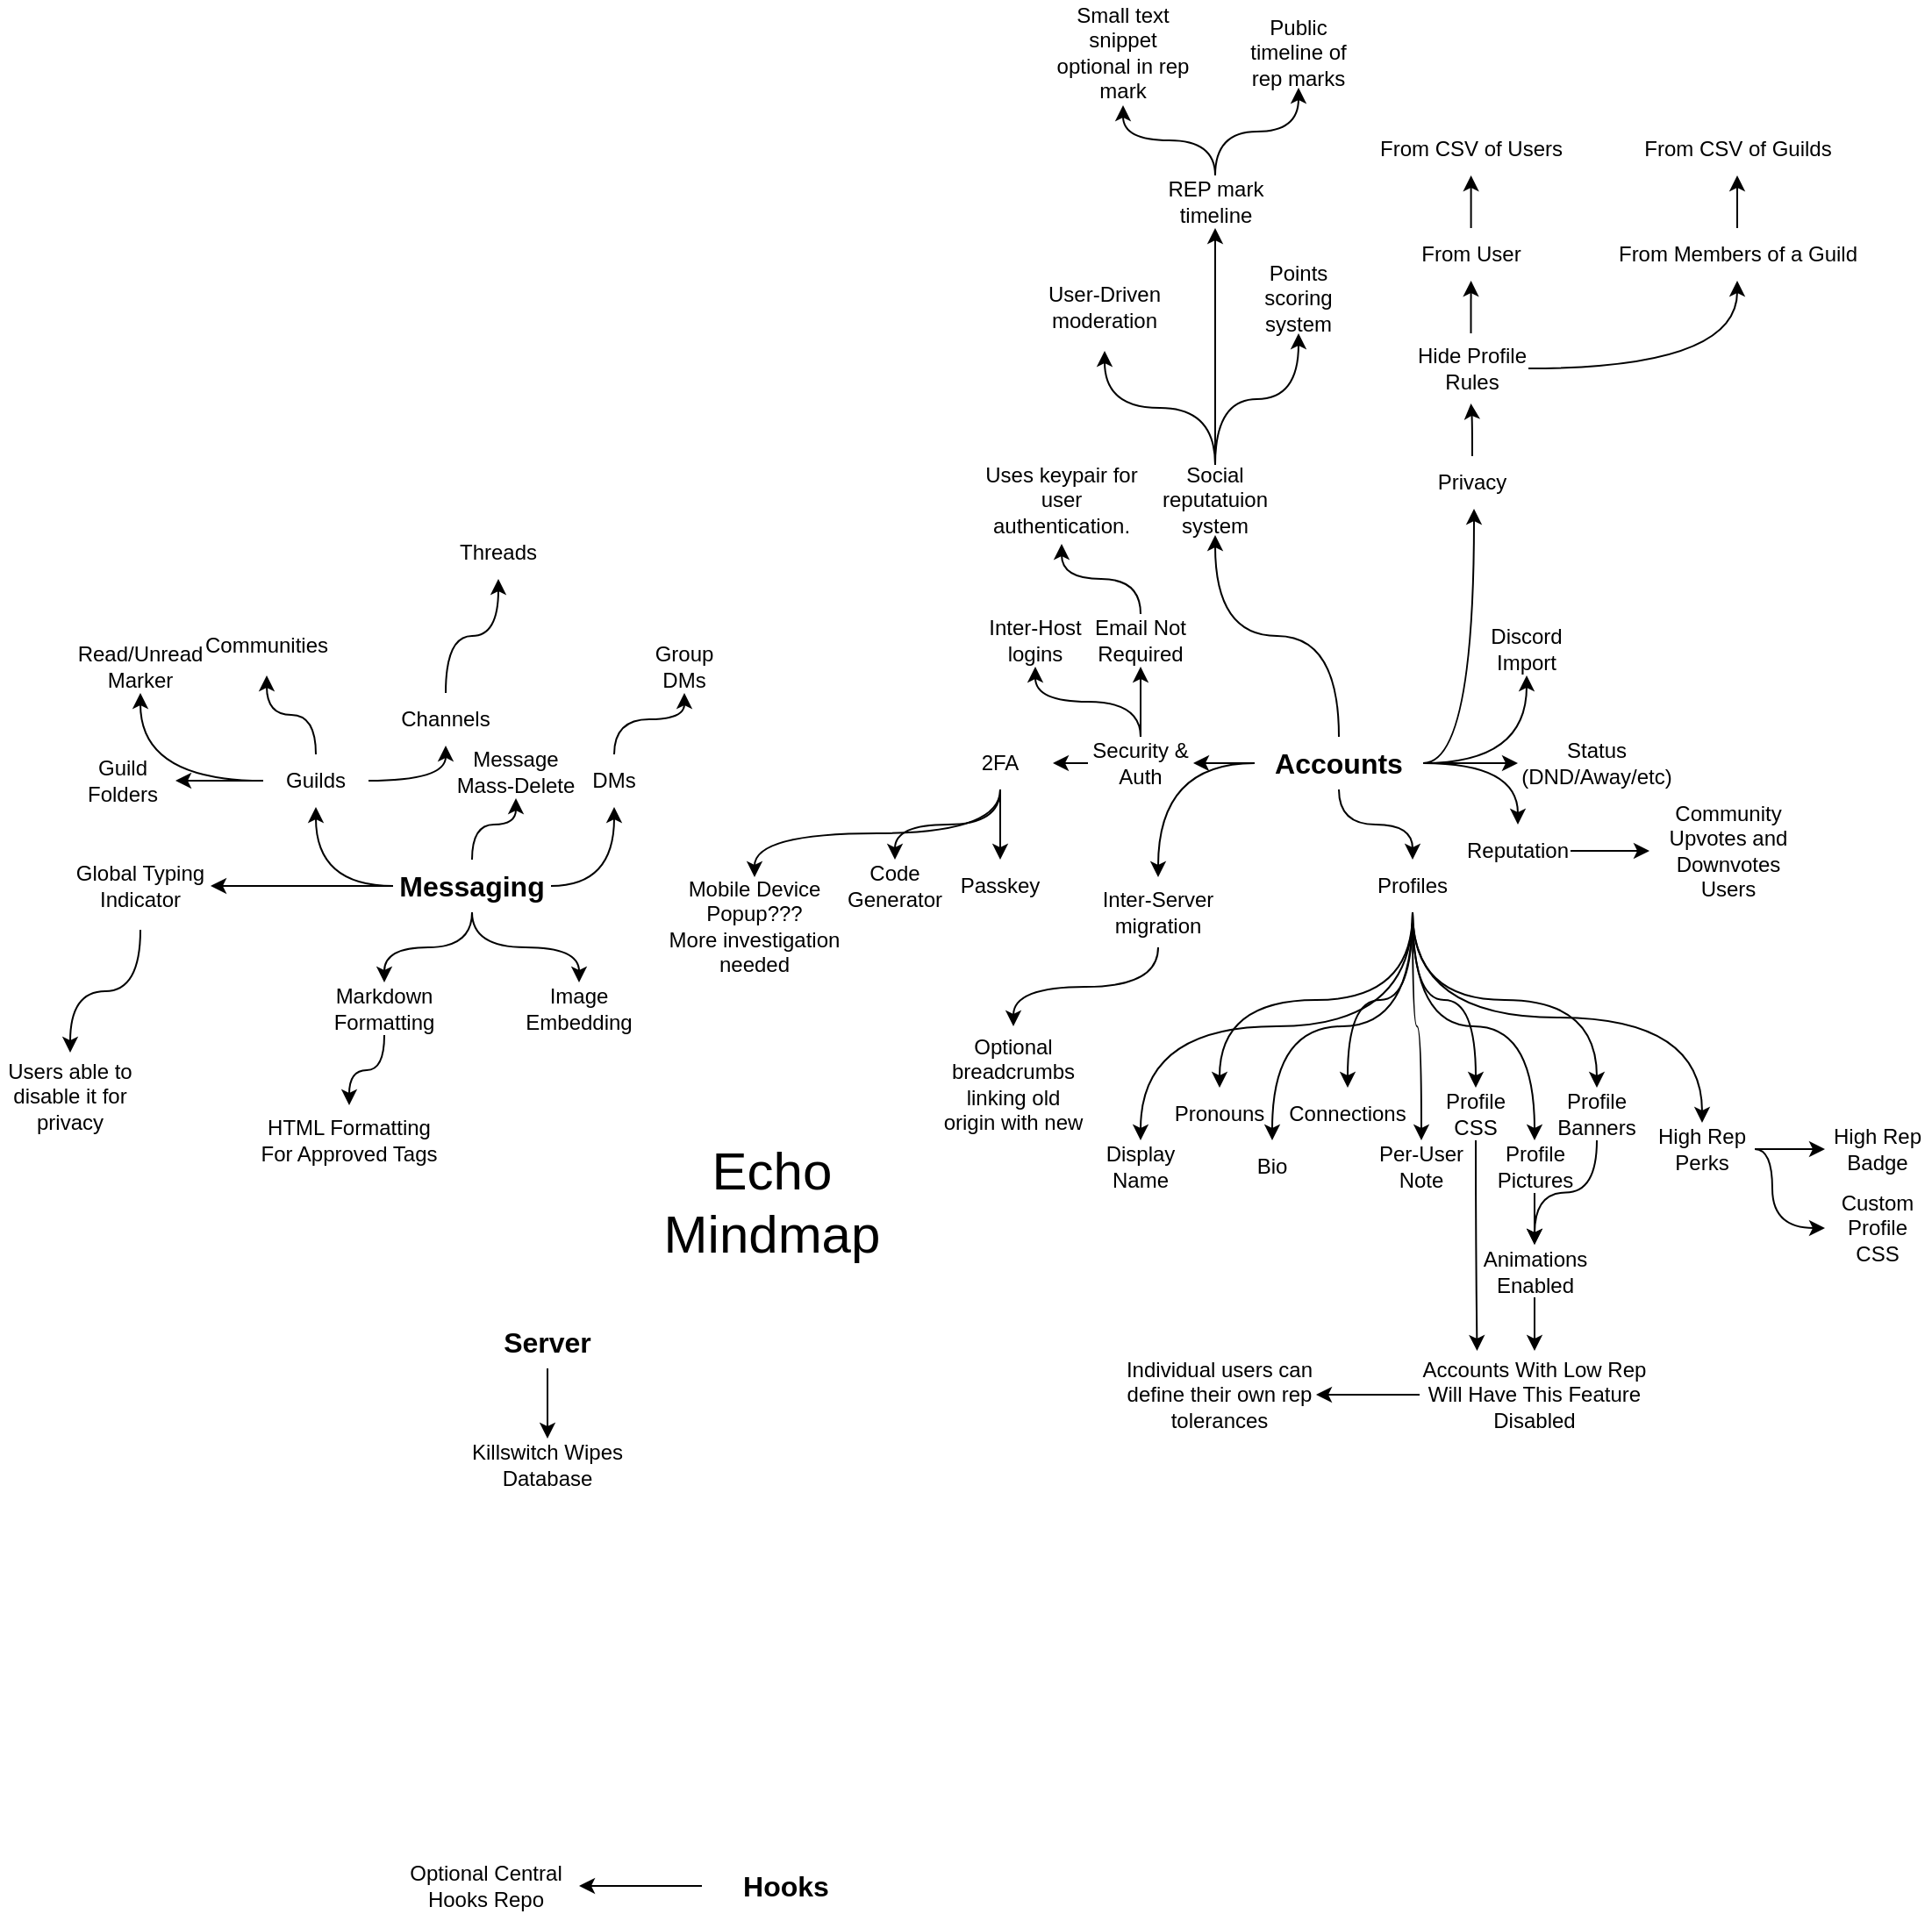 <mxfile version="27.0.9">
  <diagram name="Page-1" id="S7OwfqyslhEaKaafc7HS">
    <mxGraphModel dx="1042" dy="1795" grid="1" gridSize="10" guides="1" tooltips="1" connect="1" arrows="1" fold="1" page="1" pageScale="1" pageWidth="827" pageHeight="1169" math="0" shadow="0">
      <root>
        <mxCell id="0" />
        <mxCell id="1" parent="0" />
        <mxCell id="cCKECOhjynZBywvS4mbj-1" value="&lt;font style=&quot;font-size: 30px;&quot;&gt;Echo Mindmap&lt;/font&gt;" style="text;html=1;align=center;verticalAlign=middle;whiteSpace=wrap;rounded=0;" parent="1" vertex="1">
          <mxGeometry x="530" y="500" width="140" height="90" as="geometry" />
        </mxCell>
        <mxCell id="cCKECOhjynZBywvS4mbj-29" style="edgeStyle=orthogonalEdgeStyle;rounded=0;orthogonalLoop=1;jettySize=auto;html=1;curved=1;" parent="1" source="cCKECOhjynZBywvS4mbj-23" target="cCKECOhjynZBywvS4mbj-24" edge="1">
          <mxGeometry relative="1" as="geometry" />
        </mxCell>
        <mxCell id="cCKECOhjynZBywvS4mbj-30" style="edgeStyle=orthogonalEdgeStyle;rounded=0;orthogonalLoop=1;jettySize=auto;html=1;curved=1;" parent="1" source="cCKECOhjynZBywvS4mbj-23" target="cCKECOhjynZBywvS4mbj-25" edge="1">
          <mxGeometry relative="1" as="geometry" />
        </mxCell>
        <mxCell id="cCKECOhjynZBywvS4mbj-42" style="edgeStyle=orthogonalEdgeStyle;rounded=0;orthogonalLoop=1;jettySize=auto;html=1;curved=1;" parent="1" source="cCKECOhjynZBywvS4mbj-23" target="cCKECOhjynZBywvS4mbj-41" edge="1">
          <mxGeometry relative="1" as="geometry" />
        </mxCell>
        <mxCell id="cCKECOhjynZBywvS4mbj-53" style="edgeStyle=orthogonalEdgeStyle;rounded=0;orthogonalLoop=1;jettySize=auto;html=1;curved=1;" parent="1" source="cCKECOhjynZBywvS4mbj-23" target="cCKECOhjynZBywvS4mbj-52" edge="1">
          <mxGeometry relative="1" as="geometry" />
        </mxCell>
        <mxCell id="cCKECOhjynZBywvS4mbj-55" style="edgeStyle=orthogonalEdgeStyle;rounded=0;orthogonalLoop=1;jettySize=auto;html=1;curved=1;" parent="1" source="cCKECOhjynZBywvS4mbj-23" target="cCKECOhjynZBywvS4mbj-54" edge="1">
          <mxGeometry relative="1" as="geometry" />
        </mxCell>
        <mxCell id="cCKECOhjynZBywvS4mbj-57" style="edgeStyle=orthogonalEdgeStyle;rounded=0;orthogonalLoop=1;jettySize=auto;html=1;curved=1;" parent="1" source="cCKECOhjynZBywvS4mbj-23" target="cCKECOhjynZBywvS4mbj-56" edge="1">
          <mxGeometry relative="1" as="geometry" />
        </mxCell>
        <mxCell id="cCKECOhjynZBywvS4mbj-23" value="Messaging" style="text;html=1;align=center;verticalAlign=middle;whiteSpace=wrap;rounded=0;fontSize=16;fontStyle=1" parent="1" vertex="1">
          <mxGeometry x="384" y="350" width="90" height="30" as="geometry" />
        </mxCell>
        <mxCell id="cCKECOhjynZBywvS4mbj-47" style="edgeStyle=orthogonalEdgeStyle;rounded=0;orthogonalLoop=1;jettySize=auto;html=1;curved=1;" parent="1" source="cCKECOhjynZBywvS4mbj-24" target="cCKECOhjynZBywvS4mbj-38" edge="1">
          <mxGeometry relative="1" as="geometry" />
        </mxCell>
        <mxCell id="cCKECOhjynZBywvS4mbj-49" style="edgeStyle=orthogonalEdgeStyle;rounded=0;orthogonalLoop=1;jettySize=auto;html=1;curved=1;" parent="1" source="cCKECOhjynZBywvS4mbj-24" target="cCKECOhjynZBywvS4mbj-40" edge="1">
          <mxGeometry relative="1" as="geometry" />
        </mxCell>
        <mxCell id="cCKECOhjynZBywvS4mbj-50" style="edgeStyle=orthogonalEdgeStyle;rounded=0;orthogonalLoop=1;jettySize=auto;html=1;curved=1;" parent="1" source="cCKECOhjynZBywvS4mbj-24" target="cCKECOhjynZBywvS4mbj-35" edge="1">
          <mxGeometry relative="1" as="geometry" />
        </mxCell>
        <mxCell id="cCKECOhjynZBywvS4mbj-81" style="edgeStyle=orthogonalEdgeStyle;rounded=0;orthogonalLoop=1;jettySize=auto;html=1;curved=1;" parent="1" source="cCKECOhjynZBywvS4mbj-24" target="cCKECOhjynZBywvS4mbj-80" edge="1">
          <mxGeometry relative="1" as="geometry" />
        </mxCell>
        <mxCell id="cCKECOhjynZBywvS4mbj-24" value="Guilds" style="text;html=1;align=center;verticalAlign=middle;whiteSpace=wrap;rounded=0;" parent="1" vertex="1">
          <mxGeometry x="310" y="290" width="60" height="30" as="geometry" />
        </mxCell>
        <mxCell id="cCKECOhjynZBywvS4mbj-31" style="edgeStyle=orthogonalEdgeStyle;rounded=0;orthogonalLoop=1;jettySize=auto;html=1;curved=1;" parent="1" source="cCKECOhjynZBywvS4mbj-25" target="cCKECOhjynZBywvS4mbj-26" edge="1">
          <mxGeometry relative="1" as="geometry" />
        </mxCell>
        <mxCell id="cCKECOhjynZBywvS4mbj-25" value="DMs" style="text;html=1;align=center;verticalAlign=middle;whiteSpace=wrap;rounded=0;" parent="1" vertex="1">
          <mxGeometry x="480" y="290" width="60" height="30" as="geometry" />
        </mxCell>
        <mxCell id="cCKECOhjynZBywvS4mbj-26" value="Group DMs" style="text;html=1;align=center;verticalAlign=middle;whiteSpace=wrap;rounded=0;" parent="1" vertex="1">
          <mxGeometry x="520" y="225" width="60" height="30" as="geometry" />
        </mxCell>
        <mxCell id="cCKECOhjynZBywvS4mbj-62" style="edgeStyle=orthogonalEdgeStyle;rounded=0;orthogonalLoop=1;jettySize=auto;html=1;curved=1;exitX=0.5;exitY=1;exitDx=0;exitDy=0;" parent="1" source="cCKECOhjynZBywvS4mbj-34" target="cCKECOhjynZBywvS4mbj-61" edge="1">
          <mxGeometry relative="1" as="geometry" />
        </mxCell>
        <mxCell id="cCKECOhjynZBywvS4mbj-69" style="edgeStyle=orthogonalEdgeStyle;rounded=0;orthogonalLoop=1;jettySize=auto;html=1;curved=1;exitX=0.5;exitY=1;exitDx=0;exitDy=0;" parent="1" source="cCKECOhjynZBywvS4mbj-34" target="cCKECOhjynZBywvS4mbj-63" edge="1">
          <mxGeometry relative="1" as="geometry" />
        </mxCell>
        <mxCell id="cCKECOhjynZBywvS4mbj-70" style="edgeStyle=orthogonalEdgeStyle;rounded=0;orthogonalLoop=1;jettySize=auto;html=1;curved=1;exitX=0.5;exitY=1;exitDx=0;exitDy=0;" parent="1" source="cCKECOhjynZBywvS4mbj-34" target="cCKECOhjynZBywvS4mbj-36" edge="1">
          <mxGeometry relative="1" as="geometry" />
        </mxCell>
        <mxCell id="cCKECOhjynZBywvS4mbj-71" style="edgeStyle=orthogonalEdgeStyle;rounded=0;orthogonalLoop=1;jettySize=auto;html=1;strokeColor=default;curved=1;exitX=0.5;exitY=1;exitDx=0;exitDy=0;" parent="1" source="cCKECOhjynZBywvS4mbj-34" target="cCKECOhjynZBywvS4mbj-68" edge="1">
          <mxGeometry relative="1" as="geometry" />
        </mxCell>
        <mxCell id="cCKECOhjynZBywvS4mbj-73" style="edgeStyle=orthogonalEdgeStyle;rounded=0;orthogonalLoop=1;jettySize=auto;html=1;curved=1;exitX=0.5;exitY=1;exitDx=0;exitDy=0;" parent="1" source="cCKECOhjynZBywvS4mbj-34" target="cCKECOhjynZBywvS4mbj-67" edge="1">
          <mxGeometry relative="1" as="geometry" />
        </mxCell>
        <mxCell id="cCKECOhjynZBywvS4mbj-74" style="edgeStyle=orthogonalEdgeStyle;rounded=0;orthogonalLoop=1;jettySize=auto;html=1;curved=1;exitX=0.5;exitY=1;exitDx=0;exitDy=0;" parent="1" source="cCKECOhjynZBywvS4mbj-34" target="cCKECOhjynZBywvS4mbj-65" edge="1">
          <mxGeometry relative="1" as="geometry" />
        </mxCell>
        <mxCell id="cCKECOhjynZBywvS4mbj-75" style="edgeStyle=orthogonalEdgeStyle;rounded=0;orthogonalLoop=1;jettySize=auto;html=1;curved=1;exitX=0.5;exitY=1;exitDx=0;exitDy=0;" parent="1" source="cCKECOhjynZBywvS4mbj-34" target="cCKECOhjynZBywvS4mbj-66" edge="1">
          <mxGeometry relative="1" as="geometry" />
        </mxCell>
        <mxCell id="cCKECOhjynZBywvS4mbj-90" style="edgeStyle=orthogonalEdgeStyle;rounded=0;orthogonalLoop=1;jettySize=auto;html=1;curved=1;exitX=0.5;exitY=1;exitDx=0;exitDy=0;" parent="1" source="cCKECOhjynZBywvS4mbj-34" target="cCKECOhjynZBywvS4mbj-87" edge="1">
          <mxGeometry relative="1" as="geometry" />
        </mxCell>
        <mxCell id="cCKECOhjynZBywvS4mbj-103" style="edgeStyle=orthogonalEdgeStyle;rounded=0;orthogonalLoop=1;jettySize=auto;html=1;curved=1;exitX=0.5;exitY=1;exitDx=0;exitDy=0;" parent="1" source="cCKECOhjynZBywvS4mbj-34" target="cCKECOhjynZBywvS4mbj-102" edge="1">
          <mxGeometry relative="1" as="geometry" />
        </mxCell>
        <mxCell id="cCKECOhjynZBywvS4mbj-34" value="Profiles" style="text;html=1;align=center;verticalAlign=middle;whiteSpace=wrap;rounded=0;" parent="1" vertex="1">
          <mxGeometry x="935" y="350" width="60" height="30" as="geometry" />
        </mxCell>
        <mxCell id="cCKECOhjynZBywvS4mbj-35" value="Guild Folders" style="text;html=1;align=center;verticalAlign=middle;whiteSpace=wrap;rounded=0;" parent="1" vertex="1">
          <mxGeometry x="200" y="290" width="60" height="30" as="geometry" />
        </mxCell>
        <mxCell id="cCKECOhjynZBywvS4mbj-36" value="Connections" style="text;html=1;align=center;verticalAlign=middle;whiteSpace=wrap;rounded=0;" parent="1" vertex="1">
          <mxGeometry x="885" y="480" width="86" height="30" as="geometry" />
        </mxCell>
        <mxCell id="cCKECOhjynZBywvS4mbj-37" value="Discord Import" style="text;html=1;align=center;verticalAlign=middle;whiteSpace=wrap;rounded=0;" parent="1" vertex="1">
          <mxGeometry x="1000" y="215" width="60" height="30" as="geometry" />
        </mxCell>
        <mxCell id="cCKECOhjynZBywvS4mbj-48" value="" style="edgeStyle=orthogonalEdgeStyle;rounded=0;orthogonalLoop=1;jettySize=auto;html=1;curved=1;" parent="1" source="cCKECOhjynZBywvS4mbj-38" target="cCKECOhjynZBywvS4mbj-39" edge="1">
          <mxGeometry relative="1" as="geometry" />
        </mxCell>
        <mxCell id="cCKECOhjynZBywvS4mbj-38" value="Channels" style="text;html=1;align=center;verticalAlign=middle;whiteSpace=wrap;rounded=0;" parent="1" vertex="1">
          <mxGeometry x="384" y="255" width="60" height="30" as="geometry" />
        </mxCell>
        <mxCell id="cCKECOhjynZBywvS4mbj-39" value="Threads" style="text;html=1;align=center;verticalAlign=middle;whiteSpace=wrap;rounded=0;" parent="1" vertex="1">
          <mxGeometry x="414" y="160" width="60" height="30" as="geometry" />
        </mxCell>
        <mxCell id="cCKECOhjynZBywvS4mbj-40" value="Communities" style="text;html=1;align=center;verticalAlign=middle;whiteSpace=wrap;rounded=0;" parent="1" vertex="1">
          <mxGeometry x="274" y="210" width="76" height="35" as="geometry" />
        </mxCell>
        <mxCell id="cCKECOhjynZBywvS4mbj-44" value="" style="edgeStyle=orthogonalEdgeStyle;rounded=0;orthogonalLoop=1;jettySize=auto;html=1;curved=1;" parent="1" source="cCKECOhjynZBywvS4mbj-41" target="cCKECOhjynZBywvS4mbj-43" edge="1">
          <mxGeometry relative="1" as="geometry" />
        </mxCell>
        <mxCell id="cCKECOhjynZBywvS4mbj-41" value="Global Typing Indicator" style="text;html=1;align=center;verticalAlign=middle;whiteSpace=wrap;rounded=0;" parent="1" vertex="1">
          <mxGeometry x="200" y="340" width="80" height="50" as="geometry" />
        </mxCell>
        <mxCell id="cCKECOhjynZBywvS4mbj-43" value="Users able to disable it for privacy" style="text;html=1;align=center;verticalAlign=middle;whiteSpace=wrap;rounded=0;" parent="1" vertex="1">
          <mxGeometry x="160" y="460" width="80" height="50" as="geometry" />
        </mxCell>
        <mxCell id="cCKECOhjynZBywvS4mbj-52" value="Message Mass-Delete" style="text;html=1;align=center;verticalAlign=middle;whiteSpace=wrap;rounded=0;" parent="1" vertex="1">
          <mxGeometry x="414" y="285" width="80" height="30" as="geometry" />
        </mxCell>
        <mxCell id="wbQXKGpKG1Xpryvx8BM4-3" value="" style="edgeStyle=orthogonalEdgeStyle;rounded=0;orthogonalLoop=1;jettySize=auto;html=1;curved=1;" parent="1" source="cCKECOhjynZBywvS4mbj-54" target="wbQXKGpKG1Xpryvx8BM4-2" edge="1">
          <mxGeometry relative="1" as="geometry" />
        </mxCell>
        <mxCell id="cCKECOhjynZBywvS4mbj-54" value="Markdown Formatting" style="text;html=1;align=center;verticalAlign=middle;whiteSpace=wrap;rounded=0;" parent="1" vertex="1">
          <mxGeometry x="344" y="420" width="70" height="30" as="geometry" />
        </mxCell>
        <mxCell id="cCKECOhjynZBywvS4mbj-56" value="Image Embedding" style="text;html=1;align=center;verticalAlign=middle;whiteSpace=wrap;rounded=0;" parent="1" vertex="1">
          <mxGeometry x="460" y="420" width="60" height="30" as="geometry" />
        </mxCell>
        <mxCell id="cCKECOhjynZBywvS4mbj-59" style="edgeStyle=orthogonalEdgeStyle;rounded=0;orthogonalLoop=1;jettySize=auto;html=1;curved=1;" parent="1" source="cCKECOhjynZBywvS4mbj-58" target="cCKECOhjynZBywvS4mbj-37" edge="1">
          <mxGeometry relative="1" as="geometry" />
        </mxCell>
        <mxCell id="cCKECOhjynZBywvS4mbj-60" style="edgeStyle=orthogonalEdgeStyle;rounded=0;orthogonalLoop=1;jettySize=auto;html=1;curved=1;" parent="1" source="cCKECOhjynZBywvS4mbj-58" target="cCKECOhjynZBywvS4mbj-34" edge="1">
          <mxGeometry relative="1" as="geometry" />
        </mxCell>
        <mxCell id="cCKECOhjynZBywvS4mbj-79" value="" style="edgeStyle=orthogonalEdgeStyle;rounded=0;orthogonalLoop=1;jettySize=auto;html=1;curved=1;" parent="1" source="cCKECOhjynZBywvS4mbj-58" target="cCKECOhjynZBywvS4mbj-64" edge="1">
          <mxGeometry relative="1" as="geometry" />
        </mxCell>
        <mxCell id="cCKECOhjynZBywvS4mbj-93" style="edgeStyle=orthogonalEdgeStyle;rounded=0;orthogonalLoop=1;jettySize=auto;html=1;curved=1;" parent="1" source="cCKECOhjynZBywvS4mbj-58" target="cCKECOhjynZBywvS4mbj-83" edge="1">
          <mxGeometry relative="1" as="geometry" />
        </mxCell>
        <mxCell id="cCKECOhjynZBywvS4mbj-116" style="edgeStyle=orthogonalEdgeStyle;rounded=0;orthogonalLoop=1;jettySize=auto;html=1;curved=1;" parent="1" source="cCKECOhjynZBywvS4mbj-58" target="cCKECOhjynZBywvS4mbj-89" edge="1">
          <mxGeometry relative="1" as="geometry" />
        </mxCell>
        <mxCell id="cCKECOhjynZBywvS4mbj-117" style="edgeStyle=orthogonalEdgeStyle;rounded=0;orthogonalLoop=1;jettySize=auto;html=1;curved=1;" parent="1" source="cCKECOhjynZBywvS4mbj-58" target="cCKECOhjynZBywvS4mbj-114" edge="1">
          <mxGeometry relative="1" as="geometry" />
        </mxCell>
        <mxCell id="cCKECOhjynZBywvS4mbj-118" style="edgeStyle=orthogonalEdgeStyle;rounded=0;orthogonalLoop=1;jettySize=auto;html=1;curved=1;exitX=1;exitY=0.5;exitDx=0;exitDy=0;" parent="1" source="cCKECOhjynZBywvS4mbj-58" target="cCKECOhjynZBywvS4mbj-115" edge="1">
          <mxGeometry relative="1" as="geometry">
            <Array as="points">
              <mxPoint x="1000" y="295" />
            </Array>
          </mxGeometry>
        </mxCell>
        <mxCell id="3jOnJADhadLVjRBI3uCC-13" style="edgeStyle=orthogonalEdgeStyle;rounded=0;orthogonalLoop=1;jettySize=auto;html=1;curved=1;" parent="1" source="cCKECOhjynZBywvS4mbj-58" target="3jOnJADhadLVjRBI3uCC-12" edge="1">
          <mxGeometry relative="1" as="geometry" />
        </mxCell>
        <mxCell id="cCKECOhjynZBywvS4mbj-58" value="Accounts" style="text;html=1;align=center;verticalAlign=middle;whiteSpace=wrap;rounded=0;fontSize=16;fontStyle=1" parent="1" vertex="1">
          <mxGeometry x="875" y="280" width="96" height="30" as="geometry" />
        </mxCell>
        <mxCell id="cCKECOhjynZBywvS4mbj-61" value="Pronouns" style="text;html=1;align=center;verticalAlign=middle;whiteSpace=wrap;rounded=0;" parent="1" vertex="1">
          <mxGeometry x="825" y="480" width="60" height="30" as="geometry" />
        </mxCell>
        <mxCell id="cCKECOhjynZBywvS4mbj-63" value="Bio" style="text;html=1;align=center;verticalAlign=middle;whiteSpace=wrap;rounded=0;" parent="1" vertex="1">
          <mxGeometry x="860" y="510" width="50" height="30" as="geometry" />
        </mxCell>
        <mxCell id="cCKECOhjynZBywvS4mbj-64" value="Status (DND/Away/etc)" style="text;html=1;align=center;verticalAlign=middle;whiteSpace=wrap;rounded=0;" parent="1" vertex="1">
          <mxGeometry x="1025" y="280" width="90" height="30" as="geometry" />
        </mxCell>
        <mxCell id="cCKECOhjynZBywvS4mbj-96" style="edgeStyle=orthogonalEdgeStyle;rounded=0;orthogonalLoop=1;jettySize=auto;html=1;curved=1;entryX=0.25;entryY=0;entryDx=0;entryDy=0;" parent="1" source="cCKECOhjynZBywvS4mbj-65" target="cCKECOhjynZBywvS4mbj-95" edge="1">
          <mxGeometry relative="1" as="geometry" />
        </mxCell>
        <mxCell id="cCKECOhjynZBywvS4mbj-65" value="Profile CSS" style="text;html=1;align=center;verticalAlign=middle;whiteSpace=wrap;rounded=0;" parent="1" vertex="1">
          <mxGeometry x="971" y="480" width="60" height="30" as="geometry" />
        </mxCell>
        <mxCell id="cCKECOhjynZBywvS4mbj-100" style="edgeStyle=orthogonalEdgeStyle;rounded=0;orthogonalLoop=1;jettySize=auto;html=1;curved=1;" parent="1" source="cCKECOhjynZBywvS4mbj-66" target="cCKECOhjynZBywvS4mbj-97" edge="1">
          <mxGeometry relative="1" as="geometry" />
        </mxCell>
        <mxCell id="cCKECOhjynZBywvS4mbj-66" value="Profile Banners" style="text;html=1;align=center;verticalAlign=middle;whiteSpace=wrap;rounded=0;" parent="1" vertex="1">
          <mxGeometry x="1040" y="480" width="60" height="30" as="geometry" />
        </mxCell>
        <mxCell id="cCKECOhjynZBywvS4mbj-98" style="edgeStyle=orthogonalEdgeStyle;rounded=0;orthogonalLoop=1;jettySize=auto;html=1;curved=1;" parent="1" source="cCKECOhjynZBywvS4mbj-67" target="cCKECOhjynZBywvS4mbj-97" edge="1">
          <mxGeometry relative="1" as="geometry" />
        </mxCell>
        <mxCell id="cCKECOhjynZBywvS4mbj-67" value="Profile Pictures" style="text;html=1;align=center;verticalAlign=middle;whiteSpace=wrap;rounded=0;" parent="1" vertex="1">
          <mxGeometry x="1004.5" y="510" width="60" height="30" as="geometry" />
        </mxCell>
        <mxCell id="cCKECOhjynZBywvS4mbj-68" value="Per-User Note" style="text;html=1;align=center;verticalAlign=middle;whiteSpace=wrap;rounded=0;" parent="1" vertex="1">
          <mxGeometry x="940" y="510" width="60" height="30" as="geometry" />
        </mxCell>
        <mxCell id="cCKECOhjynZBywvS4mbj-80" value="Read/Unread Marker" style="text;html=1;align=center;verticalAlign=middle;whiteSpace=wrap;rounded=0;" parent="1" vertex="1">
          <mxGeometry x="210" y="225" width="60" height="30" as="geometry" />
        </mxCell>
        <mxCell id="cCKECOhjynZBywvS4mbj-82" value="Community Upvotes and Downvotes Users" style="text;html=1;align=center;verticalAlign=middle;whiteSpace=wrap;rounded=0;" parent="1" vertex="1">
          <mxGeometry x="1100" y="315" width="90" height="60" as="geometry" />
        </mxCell>
        <mxCell id="cCKECOhjynZBywvS4mbj-94" style="edgeStyle=orthogonalEdgeStyle;rounded=0;orthogonalLoop=1;jettySize=auto;html=1;curved=1;" parent="1" source="cCKECOhjynZBywvS4mbj-83" target="cCKECOhjynZBywvS4mbj-82" edge="1">
          <mxGeometry relative="1" as="geometry" />
        </mxCell>
        <mxCell id="cCKECOhjynZBywvS4mbj-83" value="Reputation" style="text;html=1;align=center;verticalAlign=middle;whiteSpace=wrap;rounded=0;" parent="1" vertex="1">
          <mxGeometry x="995" y="330" width="60" height="30" as="geometry" />
        </mxCell>
        <mxCell id="cCKECOhjynZBywvS4mbj-84" value="Passkey" style="text;html=1;align=center;verticalAlign=middle;whiteSpace=wrap;rounded=0;" parent="1" vertex="1">
          <mxGeometry x="700" y="350" width="60" height="30" as="geometry" />
        </mxCell>
        <mxCell id="cCKECOhjynZBywvS4mbj-85" value="Code Generator" style="text;html=1;align=center;verticalAlign=middle;whiteSpace=wrap;rounded=0;" parent="1" vertex="1">
          <mxGeometry x="640" y="350" width="60" height="30" as="geometry" />
        </mxCell>
        <mxCell id="cCKECOhjynZBywvS4mbj-91" style="edgeStyle=orthogonalEdgeStyle;rounded=0;orthogonalLoop=1;jettySize=auto;html=1;curved=1;" parent="1" source="cCKECOhjynZBywvS4mbj-86" target="cCKECOhjynZBywvS4mbj-85" edge="1">
          <mxGeometry relative="1" as="geometry" />
        </mxCell>
        <mxCell id="cCKECOhjynZBywvS4mbj-92" style="edgeStyle=orthogonalEdgeStyle;rounded=0;orthogonalLoop=1;jettySize=auto;html=1;curved=1;" parent="1" source="cCKECOhjynZBywvS4mbj-86" target="cCKECOhjynZBywvS4mbj-84" edge="1">
          <mxGeometry relative="1" as="geometry" />
        </mxCell>
        <mxCell id="lBb4UWEkdVM-ROISVBTY-2" style="edgeStyle=orthogonalEdgeStyle;rounded=0;orthogonalLoop=1;jettySize=auto;html=1;curved=1;exitX=0.5;exitY=1;exitDx=0;exitDy=0;" parent="1" source="cCKECOhjynZBywvS4mbj-86" target="lBb4UWEkdVM-ROISVBTY-1" edge="1">
          <mxGeometry relative="1" as="geometry" />
        </mxCell>
        <mxCell id="cCKECOhjynZBywvS4mbj-86" value="2FA" style="text;html=1;align=center;verticalAlign=middle;whiteSpace=wrap;rounded=0;" parent="1" vertex="1">
          <mxGeometry x="700" y="280" width="60" height="30" as="geometry" />
        </mxCell>
        <mxCell id="cCKECOhjynZBywvS4mbj-87" value="Display Name" style="text;html=1;align=center;verticalAlign=middle;whiteSpace=wrap;rounded=0;" parent="1" vertex="1">
          <mxGeometry x="780" y="510" width="60" height="30" as="geometry" />
        </mxCell>
        <mxCell id="aAWIrtA_UfFcJKhFcBHo-2" style="edgeStyle=orthogonalEdgeStyle;rounded=0;orthogonalLoop=1;jettySize=auto;html=1;curved=1;" parent="1" source="cCKECOhjynZBywvS4mbj-88" target="aAWIrtA_UfFcJKhFcBHo-1" edge="1">
          <mxGeometry relative="1" as="geometry" />
        </mxCell>
        <mxCell id="cCKECOhjynZBywvS4mbj-88" value="Email Not&lt;div&gt;Required&lt;/div&gt;" style="text;html=1;align=center;verticalAlign=middle;whiteSpace=wrap;rounded=0;" parent="1" vertex="1">
          <mxGeometry x="780" y="210" width="60" height="30" as="geometry" />
        </mxCell>
        <mxCell id="cCKECOhjynZBywvS4mbj-110" value="" style="edgeStyle=orthogonalEdgeStyle;rounded=0;orthogonalLoop=1;jettySize=auto;html=1;curved=1;" parent="1" source="cCKECOhjynZBywvS4mbj-89" target="cCKECOhjynZBywvS4mbj-88" edge="1">
          <mxGeometry relative="1" as="geometry" />
        </mxCell>
        <mxCell id="cCKECOhjynZBywvS4mbj-111" style="edgeStyle=orthogonalEdgeStyle;rounded=0;orthogonalLoop=1;jettySize=auto;html=1;curved=1;" parent="1" source="cCKECOhjynZBywvS4mbj-89" target="cCKECOhjynZBywvS4mbj-86" edge="1">
          <mxGeometry relative="1" as="geometry" />
        </mxCell>
        <mxCell id="6vi2f0P-OOcmaFmLqezp-2" style="edgeStyle=orthogonalEdgeStyle;rounded=0;orthogonalLoop=1;jettySize=auto;html=1;curved=1;" parent="1" source="cCKECOhjynZBywvS4mbj-89" target="6vi2f0P-OOcmaFmLqezp-1" edge="1">
          <mxGeometry relative="1" as="geometry" />
        </mxCell>
        <mxCell id="cCKECOhjynZBywvS4mbj-89" value="Security &amp;amp; Auth" style="text;html=1;align=center;verticalAlign=middle;whiteSpace=wrap;rounded=0;" parent="1" vertex="1">
          <mxGeometry x="780" y="280" width="60" height="30" as="geometry" />
        </mxCell>
        <mxCell id="3jOnJADhadLVjRBI3uCC-17" value="" style="edgeStyle=orthogonalEdgeStyle;rounded=0;orthogonalLoop=1;jettySize=auto;html=1;curved=1;" parent="1" source="cCKECOhjynZBywvS4mbj-95" target="3jOnJADhadLVjRBI3uCC-16" edge="1">
          <mxGeometry relative="1" as="geometry" />
        </mxCell>
        <mxCell id="cCKECOhjynZBywvS4mbj-95" value="Accounts With Low Rep Will Have This Feature Disabled" style="text;html=1;align=center;verticalAlign=middle;whiteSpace=wrap;rounded=0;" parent="1" vertex="1">
          <mxGeometry x="969" y="630" width="131" height="50" as="geometry" />
        </mxCell>
        <mxCell id="cCKECOhjynZBywvS4mbj-99" value="" style="edgeStyle=orthogonalEdgeStyle;rounded=0;orthogonalLoop=1;jettySize=auto;html=1;curved=1;" parent="1" source="cCKECOhjynZBywvS4mbj-97" target="cCKECOhjynZBywvS4mbj-95" edge="1">
          <mxGeometry relative="1" as="geometry" />
        </mxCell>
        <mxCell id="cCKECOhjynZBywvS4mbj-97" value="Animations Enabled" style="text;html=1;align=center;verticalAlign=middle;whiteSpace=wrap;rounded=0;" parent="1" vertex="1">
          <mxGeometry x="1004.5" y="569.5" width="60" height="30" as="geometry" />
        </mxCell>
        <mxCell id="cCKECOhjynZBywvS4mbj-108" style="edgeStyle=orthogonalEdgeStyle;rounded=0;orthogonalLoop=1;jettySize=auto;html=1;curved=1;entryX=0;entryY=0.5;entryDx=0;entryDy=0;" parent="1" source="cCKECOhjynZBywvS4mbj-102" target="cCKECOhjynZBywvS4mbj-106" edge="1">
          <mxGeometry relative="1" as="geometry">
            <Array as="points">
              <mxPoint x="1190" y="515" />
              <mxPoint x="1190" y="515" />
            </Array>
          </mxGeometry>
        </mxCell>
        <mxCell id="cCKECOhjynZBywvS4mbj-109" style="edgeStyle=orthogonalEdgeStyle;rounded=0;orthogonalLoop=1;jettySize=auto;html=1;curved=1;entryX=0;entryY=0.5;entryDx=0;entryDy=0;" parent="1" source="cCKECOhjynZBywvS4mbj-102" target="cCKECOhjynZBywvS4mbj-107" edge="1">
          <mxGeometry relative="1" as="geometry">
            <Array as="points">
              <mxPoint x="1170" y="515" />
              <mxPoint x="1170" y="560" />
            </Array>
          </mxGeometry>
        </mxCell>
        <mxCell id="cCKECOhjynZBywvS4mbj-102" value="High Rep Perks" style="text;html=1;align=center;verticalAlign=middle;whiteSpace=wrap;rounded=0;" parent="1" vertex="1">
          <mxGeometry x="1100" y="500" width="60" height="30" as="geometry" />
        </mxCell>
        <mxCell id="cCKECOhjynZBywvS4mbj-106" value="High Rep Badge" style="text;html=1;align=center;verticalAlign=middle;whiteSpace=wrap;rounded=0;" parent="1" vertex="1">
          <mxGeometry x="1200" y="500" width="60" height="30" as="geometry" />
        </mxCell>
        <mxCell id="cCKECOhjynZBywvS4mbj-107" value="Custom Profile CSS" style="text;html=1;align=center;verticalAlign=middle;whiteSpace=wrap;rounded=0;" parent="1" vertex="1">
          <mxGeometry x="1200" y="540" width="60" height="40" as="geometry" />
        </mxCell>
        <mxCell id="cCKECOhjynZBywvS4mbj-121" value="" style="edgeStyle=orthogonalEdgeStyle;rounded=0;orthogonalLoop=1;jettySize=auto;html=1;curved=1;" parent="1" source="cCKECOhjynZBywvS4mbj-112" target="cCKECOhjynZBywvS4mbj-119" edge="1">
          <mxGeometry relative="1" as="geometry" />
        </mxCell>
        <mxCell id="cCKECOhjynZBywvS4mbj-126" style="edgeStyle=orthogonalEdgeStyle;rounded=0;orthogonalLoop=1;jettySize=auto;html=1;curved=1;" parent="1" source="cCKECOhjynZBywvS4mbj-112" target="cCKECOhjynZBywvS4mbj-124" edge="1">
          <mxGeometry relative="1" as="geometry" />
        </mxCell>
        <mxCell id="cCKECOhjynZBywvS4mbj-112" value="Hide Profile Rules" style="text;html=1;align=center;verticalAlign=middle;whiteSpace=wrap;rounded=0;" parent="1" vertex="1">
          <mxGeometry x="965.5" y="50" width="65.5" height="40" as="geometry" />
        </mxCell>
        <mxCell id="3jOnJADhadLVjRBI3uCC-2" style="edgeStyle=orthogonalEdgeStyle;rounded=0;orthogonalLoop=1;jettySize=auto;html=1;curved=1;" parent="1" source="cCKECOhjynZBywvS4mbj-114" target="3jOnJADhadLVjRBI3uCC-1" edge="1">
          <mxGeometry relative="1" as="geometry" />
        </mxCell>
        <mxCell id="3jOnJADhadLVjRBI3uCC-6" style="edgeStyle=orthogonalEdgeStyle;rounded=0;orthogonalLoop=1;jettySize=auto;html=1;curved=1;" parent="1" source="cCKECOhjynZBywvS4mbj-114" target="3jOnJADhadLVjRBI3uCC-4" edge="1">
          <mxGeometry relative="1" as="geometry" />
        </mxCell>
        <mxCell id="3jOnJADhadLVjRBI3uCC-7" style="edgeStyle=orthogonalEdgeStyle;rounded=0;orthogonalLoop=1;jettySize=auto;html=1;curved=1;" parent="1" source="cCKECOhjynZBywvS4mbj-114" target="3jOnJADhadLVjRBI3uCC-3" edge="1">
          <mxGeometry relative="1" as="geometry" />
        </mxCell>
        <mxCell id="cCKECOhjynZBywvS4mbj-114" value="Social reputatuion&lt;div&gt;system&lt;/div&gt;" style="text;html=1;align=center;verticalAlign=middle;whiteSpace=wrap;rounded=0;" parent="1" vertex="1">
          <mxGeometry x="820" y="125" width="65" height="40" as="geometry" />
        </mxCell>
        <mxCell id="cCKECOhjynZBywvS4mbj-120" value="" style="edgeStyle=orthogonalEdgeStyle;rounded=0;orthogonalLoop=1;jettySize=auto;html=1;curved=1;" parent="1" source="cCKECOhjynZBywvS4mbj-115" target="cCKECOhjynZBywvS4mbj-112" edge="1">
          <mxGeometry relative="1" as="geometry" />
        </mxCell>
        <mxCell id="cCKECOhjynZBywvS4mbj-115" value="Privacy" style="text;html=1;align=center;verticalAlign=middle;whiteSpace=wrap;rounded=0;" parent="1" vertex="1">
          <mxGeometry x="969" y="120" width="60" height="30" as="geometry" />
        </mxCell>
        <mxCell id="cCKECOhjynZBywvS4mbj-123" value="" style="edgeStyle=orthogonalEdgeStyle;rounded=0;orthogonalLoop=1;jettySize=auto;html=1;curved=1;" parent="1" source="cCKECOhjynZBywvS4mbj-119" target="cCKECOhjynZBywvS4mbj-122" edge="1">
          <mxGeometry relative="1" as="geometry" />
        </mxCell>
        <mxCell id="cCKECOhjynZBywvS4mbj-119" value="From User" style="text;html=1;align=center;verticalAlign=middle;resizable=0;points=[];autosize=1;strokeColor=none;fillColor=none;" parent="1" vertex="1">
          <mxGeometry x="958.25" y="-10" width="80" height="30" as="geometry" />
        </mxCell>
        <mxCell id="cCKECOhjynZBywvS4mbj-122" value="From CSV of Users" style="text;html=1;align=center;verticalAlign=middle;resizable=0;points=[];autosize=1;strokeColor=none;fillColor=none;" parent="1" vertex="1">
          <mxGeometry x="933.25" y="-70" width="130" height="30" as="geometry" />
        </mxCell>
        <mxCell id="cCKECOhjynZBywvS4mbj-128" value="" style="edgeStyle=orthogonalEdgeStyle;rounded=0;orthogonalLoop=1;jettySize=auto;html=1;" parent="1" source="cCKECOhjynZBywvS4mbj-124" target="cCKECOhjynZBywvS4mbj-127" edge="1">
          <mxGeometry relative="1" as="geometry" />
        </mxCell>
        <mxCell id="cCKECOhjynZBywvS4mbj-124" value="From Members of a Guild" style="text;html=1;align=center;verticalAlign=middle;resizable=0;points=[];autosize=1;strokeColor=none;fillColor=none;" parent="1" vertex="1">
          <mxGeometry x="1070" y="-10" width="160" height="30" as="geometry" />
        </mxCell>
        <mxCell id="cCKECOhjynZBywvS4mbj-127" value="From CSV of Guilds" style="text;html=1;align=center;verticalAlign=middle;resizable=0;points=[];autosize=1;strokeColor=none;fillColor=none;" parent="1" vertex="1">
          <mxGeometry x="1085" y="-70" width="130" height="30" as="geometry" />
        </mxCell>
        <mxCell id="cCKECOhjynZBywvS4mbj-131" value="" style="edgeStyle=orthogonalEdgeStyle;rounded=0;orthogonalLoop=1;jettySize=auto;html=1;curved=1;" parent="1" source="cCKECOhjynZBywvS4mbj-129" target="cCKECOhjynZBywvS4mbj-130" edge="1">
          <mxGeometry relative="1" as="geometry" />
        </mxCell>
        <mxCell id="cCKECOhjynZBywvS4mbj-129" value="Server" style="text;html=1;align=center;verticalAlign=middle;whiteSpace=wrap;rounded=0;fontSize=16;fontStyle=1" parent="1" vertex="1">
          <mxGeometry x="424" y="610" width="96" height="30" as="geometry" />
        </mxCell>
        <mxCell id="cCKECOhjynZBywvS4mbj-130" value="Killswitch Wipes Database" style="text;html=1;align=center;verticalAlign=middle;whiteSpace=wrap;rounded=0;" parent="1" vertex="1">
          <mxGeometry x="419" y="680" width="106" height="30" as="geometry" />
        </mxCell>
        <mxCell id="lBb4UWEkdVM-ROISVBTY-1" value="Mobile Device Popup???&lt;br&gt;More investigation needed" style="text;html=1;align=center;verticalAlign=middle;whiteSpace=wrap;rounded=0;" parent="1" vertex="1">
          <mxGeometry x="540" y="360" width="100" height="55" as="geometry" />
        </mxCell>
        <mxCell id="6vi2f0P-OOcmaFmLqezp-1" value="Inter-Host logins" style="text;html=1;align=center;verticalAlign=middle;whiteSpace=wrap;rounded=0;" parent="1" vertex="1">
          <mxGeometry x="720" y="210" width="60" height="30" as="geometry" />
        </mxCell>
        <mxCell id="aAWIrtA_UfFcJKhFcBHo-1" value="Uses keypair for user authentication." style="text;html=1;align=center;verticalAlign=middle;whiteSpace=wrap;rounded=0;" parent="1" vertex="1">
          <mxGeometry x="720" y="120" width="90" height="50" as="geometry" />
        </mxCell>
        <mxCell id="3jOnJADhadLVjRBI3uCC-1" value="Points scoring system" style="text;html=1;align=center;verticalAlign=middle;whiteSpace=wrap;rounded=0;" parent="1" vertex="1">
          <mxGeometry x="865" y="10" width="70" height="40" as="geometry" />
        </mxCell>
        <mxCell id="3jOnJADhadLVjRBI3uCC-3" value="User-Driven moderation" style="text;html=1;align=center;verticalAlign=middle;whiteSpace=wrap;rounded=0;" parent="1" vertex="1">
          <mxGeometry x="752" y="10" width="75" height="50" as="geometry" />
        </mxCell>
        <mxCell id="3jOnJADhadLVjRBI3uCC-9" value="" style="edgeStyle=orthogonalEdgeStyle;rounded=0;orthogonalLoop=1;jettySize=auto;html=1;curved=1;" parent="1" source="3jOnJADhadLVjRBI3uCC-4" target="3jOnJADhadLVjRBI3uCC-8" edge="1">
          <mxGeometry relative="1" as="geometry" />
        </mxCell>
        <mxCell id="3jOnJADhadLVjRBI3uCC-11" style="edgeStyle=orthogonalEdgeStyle;rounded=0;orthogonalLoop=1;jettySize=auto;html=1;curved=1;" parent="1" source="3jOnJADhadLVjRBI3uCC-4" target="3jOnJADhadLVjRBI3uCC-10" edge="1">
          <mxGeometry relative="1" as="geometry" />
        </mxCell>
        <mxCell id="3jOnJADhadLVjRBI3uCC-4" value="REP mark timeline" style="text;html=1;align=center;verticalAlign=middle;whiteSpace=wrap;rounded=0;" parent="1" vertex="1">
          <mxGeometry x="822.5" y="-40" width="60" height="30" as="geometry" />
        </mxCell>
        <mxCell id="3jOnJADhadLVjRBI3uCC-8" value="Public timeline of rep marks" style="text;html=1;align=center;verticalAlign=middle;whiteSpace=wrap;rounded=0;" parent="1" vertex="1">
          <mxGeometry x="870" y="-130" width="60" height="40" as="geometry" />
        </mxCell>
        <mxCell id="3jOnJADhadLVjRBI3uCC-10" value="Small text snippet optional in rep mark" style="text;html=1;align=center;verticalAlign=middle;whiteSpace=wrap;rounded=0;" parent="1" vertex="1">
          <mxGeometry x="760" y="-140" width="80" height="60" as="geometry" />
        </mxCell>
        <mxCell id="3jOnJADhadLVjRBI3uCC-15" style="edgeStyle=orthogonalEdgeStyle;rounded=0;orthogonalLoop=1;jettySize=auto;html=1;curved=1;" parent="1" source="3jOnJADhadLVjRBI3uCC-12" target="3jOnJADhadLVjRBI3uCC-14" edge="1">
          <mxGeometry relative="1" as="geometry" />
        </mxCell>
        <mxCell id="3jOnJADhadLVjRBI3uCC-12" value="Inter-Server migration" style="text;html=1;align=center;verticalAlign=middle;whiteSpace=wrap;rounded=0;" parent="1" vertex="1">
          <mxGeometry x="780" y="360" width="80" height="40" as="geometry" />
        </mxCell>
        <mxCell id="3jOnJADhadLVjRBI3uCC-14" value="Optional breadcrumbs linking old origin with new" style="text;html=1;align=center;verticalAlign=middle;whiteSpace=wrap;rounded=0;" parent="1" vertex="1">
          <mxGeometry x="695" y="445" width="85" height="65" as="geometry" />
        </mxCell>
        <mxCell id="3jOnJADhadLVjRBI3uCC-16" value="Individual users can define their own rep tolerances" style="text;html=1;align=center;verticalAlign=middle;whiteSpace=wrap;rounded=0;" parent="1" vertex="1">
          <mxGeometry x="800" y="630" width="110" height="50" as="geometry" />
        </mxCell>
        <mxCell id="wbQXKGpKG1Xpryvx8BM4-2" value="HTML Formatting For Approved Tags" style="text;html=1;align=center;verticalAlign=middle;whiteSpace=wrap;rounded=0;" parent="1" vertex="1">
          <mxGeometry x="304" y="490" width="110" height="40" as="geometry" />
        </mxCell>
        <mxCell id="0Dm2xV0UWEFKQvW6J9Aq-3" value="" style="edgeStyle=orthogonalEdgeStyle;rounded=0;orthogonalLoop=1;jettySize=auto;html=1;" edge="1" parent="1" source="0Dm2xV0UWEFKQvW6J9Aq-1" target="0Dm2xV0UWEFKQvW6J9Aq-2">
          <mxGeometry relative="1" as="geometry" />
        </mxCell>
        <mxCell id="0Dm2xV0UWEFKQvW6J9Aq-1" value="Hooks" style="text;html=1;align=center;verticalAlign=middle;whiteSpace=wrap;rounded=0;fontSize=16;fontStyle=1" vertex="1" parent="1">
          <mxGeometry x="560" y="920" width="96" height="30" as="geometry" />
        </mxCell>
        <mxCell id="0Dm2xV0UWEFKQvW6J9Aq-2" value="Optional Central Hooks Repo" style="text;html=1;align=center;verticalAlign=middle;whiteSpace=wrap;rounded=0;" vertex="1" parent="1">
          <mxGeometry x="384" y="920" width="106" height="30" as="geometry" />
        </mxCell>
      </root>
    </mxGraphModel>
  </diagram>
</mxfile>
